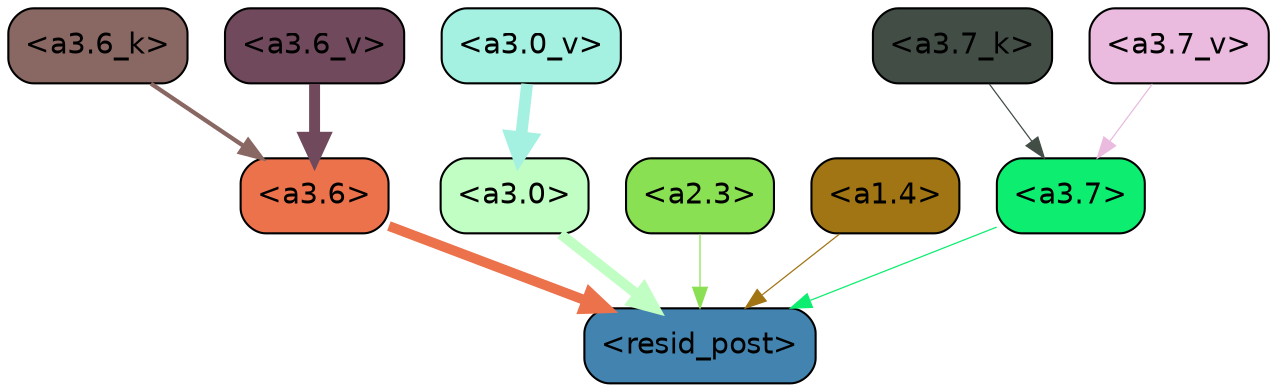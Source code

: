 strict digraph "" {
	graph [bgcolor=transparent,
		layout=dot,
		overlap=false,
		splines=true
	];
	"<a3.7>"	[color=black,
		fillcolor="#0dee71",
		fontname=Helvetica,
		shape=box,
		style="filled, rounded"];
	"<resid_post>"	[color=black,
		fillcolor="#4284af",
		fontname=Helvetica,
		shape=box,
		style="filled, rounded"];
	"<a3.7>" -> "<resid_post>"	[color="#0dee71",
		penwidth=0.6];
	"<a3.6>"	[color=black,
		fillcolor="#ec724c",
		fontname=Helvetica,
		shape=box,
		style="filled, rounded"];
	"<a3.6>" -> "<resid_post>"	[color="#ec724c",
		penwidth=4.753257989883423];
	"<a3.0>"	[color=black,
		fillcolor="#c1fec4",
		fontname=Helvetica,
		shape=box,
		style="filled, rounded"];
	"<a3.0>" -> "<resid_post>"	[color="#c1fec4",
		penwidth=4.90053927898407];
	"<a2.3>"	[color=black,
		fillcolor="#8ae053",
		fontname=Helvetica,
		shape=box,
		style="filled, rounded"];
	"<a2.3>" -> "<resid_post>"	[color="#8ae053",
		penwidth=0.6];
	"<a1.4>"	[color=black,
		fillcolor="#a17514",
		fontname=Helvetica,
		shape=box,
		style="filled, rounded"];
	"<a1.4>" -> "<resid_post>"	[color="#a17514",
		penwidth=0.6];
	"<a3.7_k>"	[color=black,
		fillcolor="#424d46",
		fontname=Helvetica,
		shape=box,
		style="filled, rounded"];
	"<a3.7_k>" -> "<a3.7>"	[color="#424d46",
		penwidth=0.6];
	"<a3.6_k>"	[color=black,
		fillcolor="#896763",
		fontname=Helvetica,
		shape=box,
		style="filled, rounded"];
	"<a3.6_k>" -> "<a3.6>"	[color="#896763",
		penwidth=2.048597991466522];
	"<a3.7_v>"	[color=black,
		fillcolor="#eabbde",
		fontname=Helvetica,
		shape=box,
		style="filled, rounded"];
	"<a3.7_v>" -> "<a3.7>"	[color="#eabbde",
		penwidth=0.6];
	"<a3.6_v>"	[color=black,
		fillcolor="#704a5c",
		fontname=Helvetica,
		shape=box,
		style="filled, rounded"];
	"<a3.6_v>" -> "<a3.6>"	[color="#704a5c",
		penwidth=5.2550448179244995];
	"<a3.0_v>"	[color=black,
		fillcolor="#a4f1e2",
		fontname=Helvetica,
		shape=box,
		style="filled, rounded"];
	"<a3.0_v>" -> "<a3.0>"	[color="#a4f1e2",
		penwidth=5.652270674705505];
}
